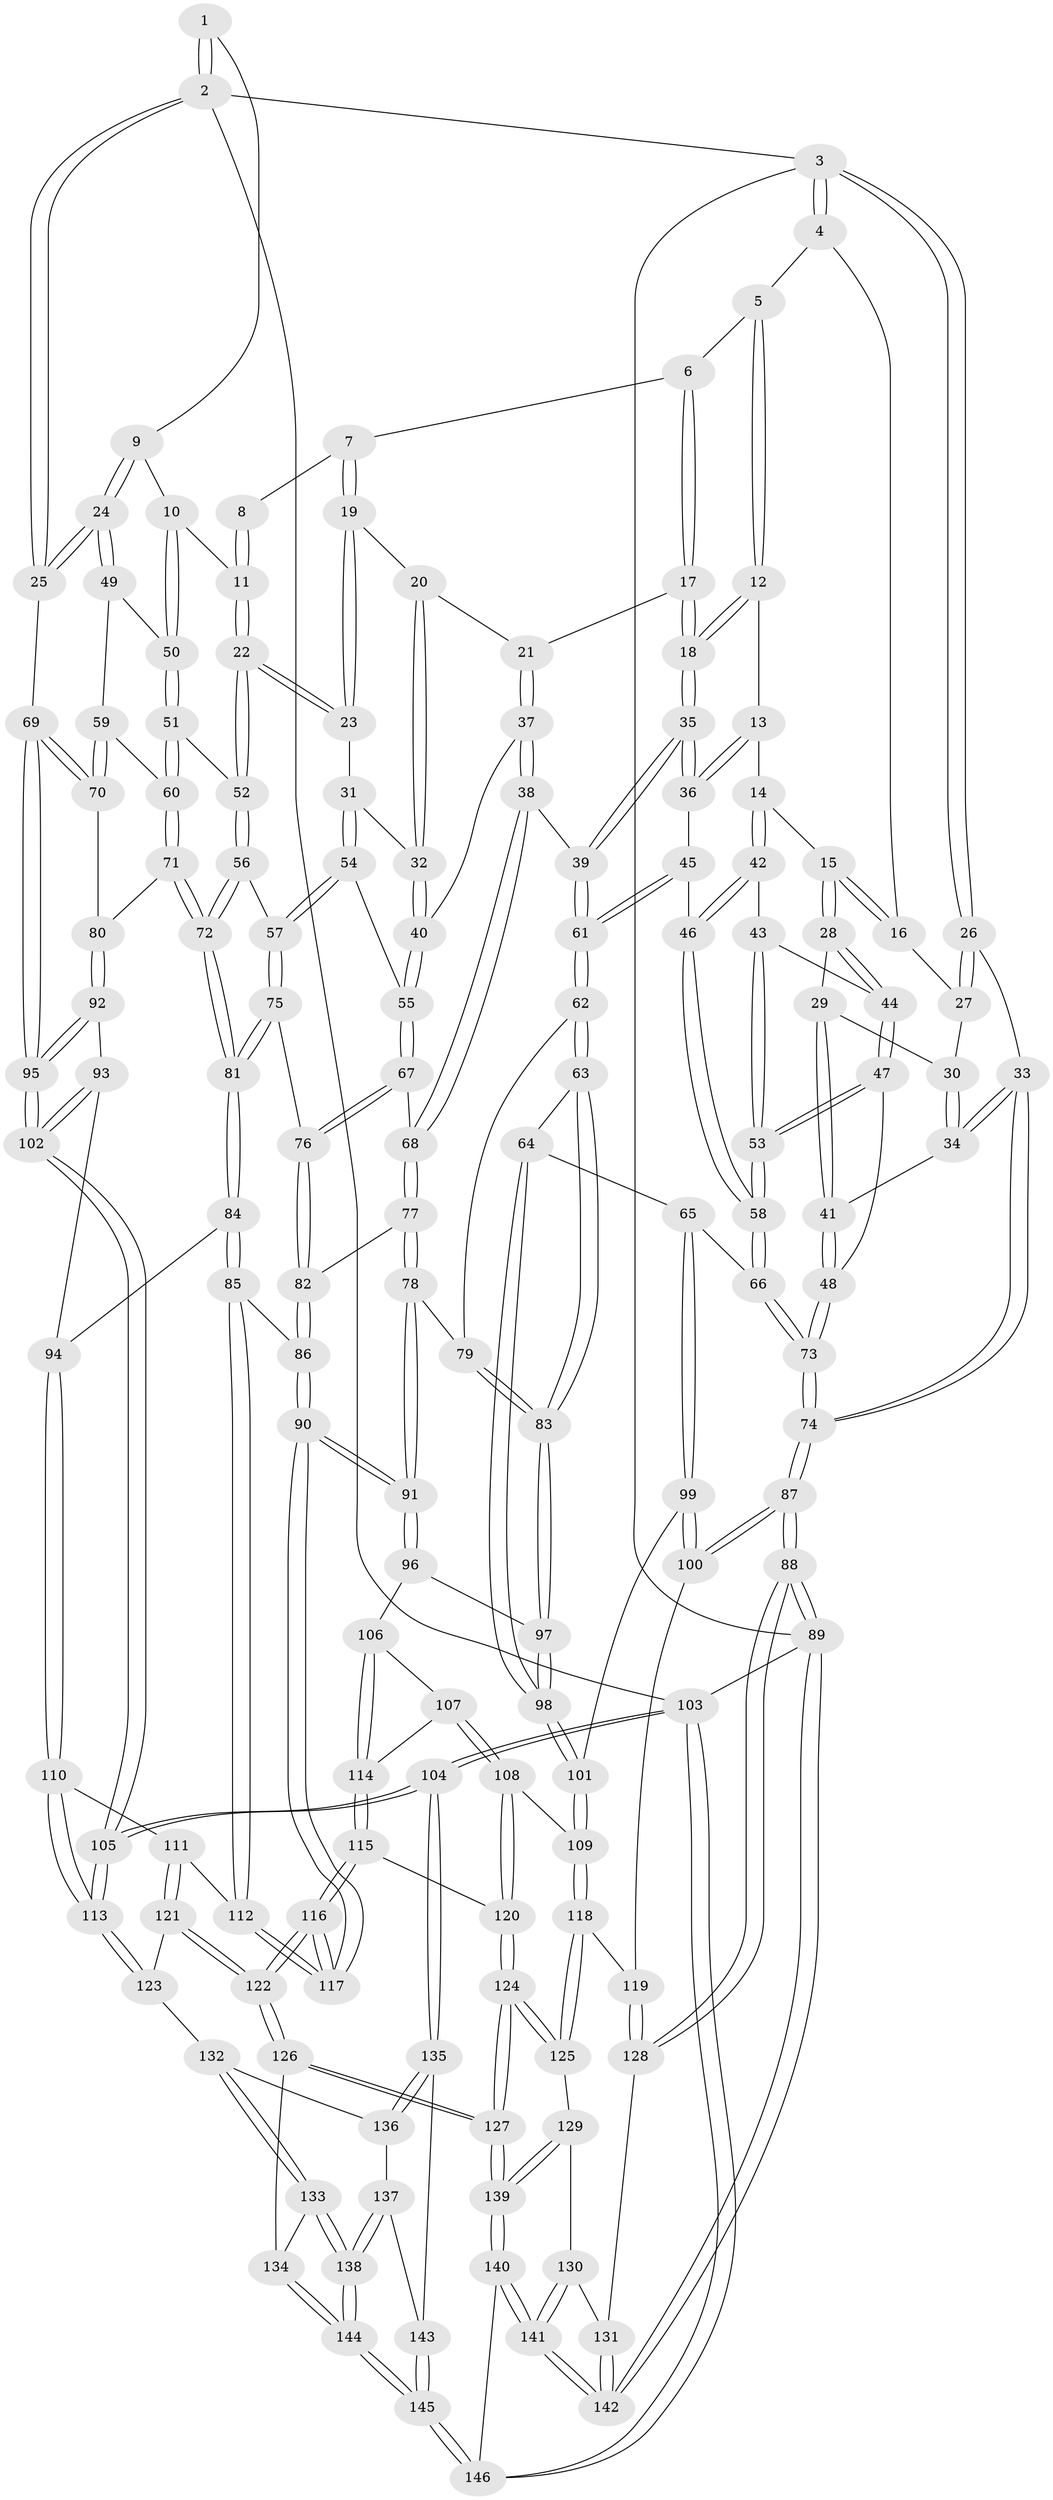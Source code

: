 // coarse degree distribution, {6: 0.14705882352941177, 8: 0.029411764705882353, 4: 0.37254901960784315, 3: 0.0392156862745098, 5: 0.4117647058823529}
// Generated by graph-tools (version 1.1) at 2025/21/03/04/25 18:21:43]
// undirected, 146 vertices, 362 edges
graph export_dot {
graph [start="1"]
  node [color=gray90,style=filled];
  1 [pos="+0.8258043403243764+0"];
  2 [pos="+1+0"];
  3 [pos="+0+0"];
  4 [pos="+0.28493757579099577+0"];
  5 [pos="+0.32675667913800693+0"];
  6 [pos="+0.45529425264233603+0"];
  7 [pos="+0.5730384938004134+0"];
  8 [pos="+0.6802698882503979+0"];
  9 [pos="+0.8866366150480641+0.0434353557974465"];
  10 [pos="+0.8249583839806287+0.14673390572581393"];
  11 [pos="+0.7538863619316925+0.15209724431110386"];
  12 [pos="+0.34611345570199+0.1127461939588924"];
  13 [pos="+0.3255891848277399+0.13080302863549673"];
  14 [pos="+0.2574520044943816+0.16285140717918062"];
  15 [pos="+0.2108961414529561+0.13672977268673936"];
  16 [pos="+0.1722949290387574+0.06234309812718191"];
  17 [pos="+0.4503814168261675+0.15562283927100984"];
  18 [pos="+0.4160535431276551+0.15910255455582278"];
  19 [pos="+0.5650210311373189+0.05080412433871063"];
  20 [pos="+0.5027927295867506+0.13726259985784853"];
  21 [pos="+0.4650579118009317+0.15595751975345923"];
  22 [pos="+0.7337535228294829+0.17332463658955513"];
  23 [pos="+0.6613506846204217+0.18215984121972054"];
  24 [pos="+1+0.1792542475103507"];
  25 [pos="+1+0.19639034555225235"];
  26 [pos="+0+0"];
  27 [pos="+0.09003988029418072+0.10651746953800126"];
  28 [pos="+0.14412167344666138+0.18731891103888434"];
  29 [pos="+0.13285886974630098+0.18498964295975404"];
  30 [pos="+0.08986537677551312+0.14418485661920222"];
  31 [pos="+0.6523681815585738+0.19167524669542124"];
  32 [pos="+0.5652637846311501+0.20211390415515473"];
  33 [pos="+0+0.20716213962102686"];
  34 [pos="+0.008282215485636044+0.2203033221228359"];
  35 [pos="+0.39987406162084366+0.2568402159902112"];
  36 [pos="+0.3302665836813108+0.23045979585958665"];
  37 [pos="+0.5073369885765421+0.26182633894815976"];
  38 [pos="+0.47052994519345914+0.29189475473336973"];
  39 [pos="+0.4102391240160899+0.30170058340564854"];
  40 [pos="+0.5265297352494377+0.2608807636810012"];
  41 [pos="+0.08066055136526278+0.2752935953913782"];
  42 [pos="+0.24447727824362075+0.22120422043271193"];
  43 [pos="+0.19370933951508942+0.22956705507956676"];
  44 [pos="+0.15639972250684472+0.20357684325928893"];
  45 [pos="+0.28614871638761347+0.26314357251080295"];
  46 [pos="+0.2619380119029409+0.25574961032828836"];
  47 [pos="+0.12519194104011883+0.3008030501112962"];
  48 [pos="+0.08110929901901985+0.27606031063277664"];
  49 [pos="+0.9346173510044072+0.20390656116938438"];
  50 [pos="+0.8976861287584769+0.20080160165217678"];
  51 [pos="+0.844655891345976+0.28126065139522155"];
  52 [pos="+0.7604342489964248+0.26949360519536636"];
  53 [pos="+0.14588890242406177+0.31771843038472686"];
  54 [pos="+0.6212683134376322+0.3070618611982431"];
  55 [pos="+0.6002499671791939+0.31243682140139156"];
  56 [pos="+0.7594757294899032+0.2719739600281283"];
  57 [pos="+0.6842234967692055+0.34895375772458503"];
  58 [pos="+0.18206732245852442+0.3798466508237844"];
  59 [pos="+0.912605527093288+0.29940517478623574"];
  60 [pos="+0.8670913970505909+0.334029890517717"];
  61 [pos="+0.3712417174993508+0.35918420480161933"];
  62 [pos="+0.37111195788994356+0.35982126592201386"];
  63 [pos="+0.26791937770653385+0.431241378504889"];
  64 [pos="+0.250907461597357+0.4352740675815166"];
  65 [pos="+0.21790616657643075+0.43817326217928854"];
  66 [pos="+0.18696662805041667+0.4123560496681073"];
  67 [pos="+0.5423824461953982+0.38901383729121225"];
  68 [pos="+0.5420245915167441+0.38925392489870664"];
  69 [pos="+1+0.324040105204836"];
  70 [pos="+1+0.3551585755437458"];
  71 [pos="+0.8664604035933166+0.41016968582493696"];
  72 [pos="+0.8262430065904638+0.4206104926632144"];
  73 [pos="+0+0.4572171117987023"];
  74 [pos="+0+0.5021379208923592"];
  75 [pos="+0.7026504580663844+0.4132886885517913"];
  76 [pos="+0.6775629778947143+0.4244997494754218"];
  77 [pos="+0.5239237719838091+0.4193432467476394"];
  78 [pos="+0.5003034754133548+0.4417778100391204"];
  79 [pos="+0.4451228347923029+0.4234090026919889"];
  80 [pos="+0.8684968628463708+0.4108053712219455"];
  81 [pos="+0.7696147626064014+0.45352363078140334"];
  82 [pos="+0.6332613348548798+0.4657013467134161"];
  83 [pos="+0.3798821303663986+0.5195553582460058"];
  84 [pos="+0.7626861152105658+0.5265338181157051"];
  85 [pos="+0.7502138619449157+0.5478028039563999"];
  86 [pos="+0.6200250988857142+0.5024721130166129"];
  87 [pos="+0+0.5813431725347893"];
  88 [pos="+0+0.6990351888396555"];
  89 [pos="+0+1"];
  90 [pos="+0.5489809512416458+0.5749627401560615"];
  91 [pos="+0.5191855989249571+0.5439639319340835"];
  92 [pos="+0.9134636883211974+0.4846332868919105"];
  93 [pos="+0.9126310984796872+0.5278929716463475"];
  94 [pos="+0.8868544007957593+0.5698730390117046"];
  95 [pos="+1+0.4932278008853295"];
  96 [pos="+0.40980528205334776+0.5563302615931415"];
  97 [pos="+0.39031878445367674+0.5495935459348036"];
  98 [pos="+0.3387720138961214+0.5889252262046654"];
  99 [pos="+0.19634495356741666+0.5592827992254175"];
  100 [pos="+0.11925225406905836+0.6329222326733269"];
  101 [pos="+0.31092839108316617+0.6302004780104351"];
  102 [pos="+1+0.6431560289010664"];
  103 [pos="+1+1"];
  104 [pos="+1+0.8803867851318476"];
  105 [pos="+1+0.8314629306098961"];
  106 [pos="+0.4159858605747366+0.6153276584340613"];
  107 [pos="+0.39364750228885764+0.6374146118090437"];
  108 [pos="+0.3285042784731528+0.6882686469147147"];
  109 [pos="+0.3250612355203619+0.6873273776536314"];
  110 [pos="+0.9116062268086903+0.6665074774689993"];
  111 [pos="+0.8171415055809996+0.6796893065266038"];
  112 [pos="+0.7474884724263019+0.5558353949906747"];
  113 [pos="+1+0.8064262997165205"];
  114 [pos="+0.48559208151127636+0.6669895705526718"];
  115 [pos="+0.5038023280706497+0.6794617233776848"];
  116 [pos="+0.5826696562951846+0.6761790685560398"];
  117 [pos="+0.5830742041691075+0.6733710990344989"];
  118 [pos="+0.3055501658407335+0.7036132684870792"];
  119 [pos="+0.1590766173624903+0.711808153611483"];
  120 [pos="+0.3814952258722378+0.7164243607408562"];
  121 [pos="+0.7687953988545281+0.7352167176831911"];
  122 [pos="+0.5937009116946956+0.7067648379040911"];
  123 [pos="+0.7826440824584294+0.775508976048104"];
  124 [pos="+0.4235630182929032+0.8748773338214885"];
  125 [pos="+0.2878205806291356+0.7918119183417947"];
  126 [pos="+0.5763921662513788+0.7987757951841817"];
  127 [pos="+0.4323375277950835+0.88883290398899"];
  128 [pos="+0.14694181600343836+0.7941809034293369"];
  129 [pos="+0.24826523784025592+0.8229691074298086"];
  130 [pos="+0.21259875507185508+0.823238332094457"];
  131 [pos="+0.14995064584440204+0.806750186445141"];
  132 [pos="+0.7825091387582124+0.7895027165078752"];
  133 [pos="+0.7386297570144473+0.8449648655922485"];
  134 [pos="+0.6070162641956752+0.8351963683528573"];
  135 [pos="+1+0.880850925166279"];
  136 [pos="+0.8207601561289497+0.8371415575332117"];
  137 [pos="+0.8066242220417394+0.8874595311935964"];
  138 [pos="+0.7552475479277748+0.9133470656481861"];
  139 [pos="+0.3794911685101806+1"];
  140 [pos="+0.364338548797068+1"];
  141 [pos="+0.27698701057682956+1"];
  142 [pos="+0+1"];
  143 [pos="+0.8539174613485643+0.9155052003668435"];
  144 [pos="+0.6935801383344633+1"];
  145 [pos="+0.6944665014633428+1"];
  146 [pos="+0.6883174742162844+1"];
  1 -- 2;
  1 -- 2;
  1 -- 9;
  2 -- 3;
  2 -- 25;
  2 -- 25;
  2 -- 103;
  3 -- 4;
  3 -- 4;
  3 -- 26;
  3 -- 26;
  3 -- 89;
  4 -- 5;
  4 -- 16;
  5 -- 6;
  5 -- 12;
  5 -- 12;
  6 -- 7;
  6 -- 17;
  6 -- 17;
  7 -- 8;
  7 -- 19;
  7 -- 19;
  8 -- 11;
  8 -- 11;
  9 -- 10;
  9 -- 24;
  9 -- 24;
  10 -- 11;
  10 -- 50;
  10 -- 50;
  11 -- 22;
  11 -- 22;
  12 -- 13;
  12 -- 18;
  12 -- 18;
  13 -- 14;
  13 -- 36;
  13 -- 36;
  14 -- 15;
  14 -- 42;
  14 -- 42;
  15 -- 16;
  15 -- 16;
  15 -- 28;
  15 -- 28;
  16 -- 27;
  17 -- 18;
  17 -- 18;
  17 -- 21;
  18 -- 35;
  18 -- 35;
  19 -- 20;
  19 -- 23;
  19 -- 23;
  20 -- 21;
  20 -- 32;
  20 -- 32;
  21 -- 37;
  21 -- 37;
  22 -- 23;
  22 -- 23;
  22 -- 52;
  22 -- 52;
  23 -- 31;
  24 -- 25;
  24 -- 25;
  24 -- 49;
  24 -- 49;
  25 -- 69;
  26 -- 27;
  26 -- 27;
  26 -- 33;
  27 -- 30;
  28 -- 29;
  28 -- 44;
  28 -- 44;
  29 -- 30;
  29 -- 41;
  29 -- 41;
  30 -- 34;
  30 -- 34;
  31 -- 32;
  31 -- 54;
  31 -- 54;
  32 -- 40;
  32 -- 40;
  33 -- 34;
  33 -- 34;
  33 -- 74;
  33 -- 74;
  34 -- 41;
  35 -- 36;
  35 -- 36;
  35 -- 39;
  35 -- 39;
  36 -- 45;
  37 -- 38;
  37 -- 38;
  37 -- 40;
  38 -- 39;
  38 -- 68;
  38 -- 68;
  39 -- 61;
  39 -- 61;
  40 -- 55;
  40 -- 55;
  41 -- 48;
  41 -- 48;
  42 -- 43;
  42 -- 46;
  42 -- 46;
  43 -- 44;
  43 -- 53;
  43 -- 53;
  44 -- 47;
  44 -- 47;
  45 -- 46;
  45 -- 61;
  45 -- 61;
  46 -- 58;
  46 -- 58;
  47 -- 48;
  47 -- 53;
  47 -- 53;
  48 -- 73;
  48 -- 73;
  49 -- 50;
  49 -- 59;
  50 -- 51;
  50 -- 51;
  51 -- 52;
  51 -- 60;
  51 -- 60;
  52 -- 56;
  52 -- 56;
  53 -- 58;
  53 -- 58;
  54 -- 55;
  54 -- 57;
  54 -- 57;
  55 -- 67;
  55 -- 67;
  56 -- 57;
  56 -- 72;
  56 -- 72;
  57 -- 75;
  57 -- 75;
  58 -- 66;
  58 -- 66;
  59 -- 60;
  59 -- 70;
  59 -- 70;
  60 -- 71;
  60 -- 71;
  61 -- 62;
  61 -- 62;
  62 -- 63;
  62 -- 63;
  62 -- 79;
  63 -- 64;
  63 -- 83;
  63 -- 83;
  64 -- 65;
  64 -- 98;
  64 -- 98;
  65 -- 66;
  65 -- 99;
  65 -- 99;
  66 -- 73;
  66 -- 73;
  67 -- 68;
  67 -- 76;
  67 -- 76;
  68 -- 77;
  68 -- 77;
  69 -- 70;
  69 -- 70;
  69 -- 95;
  69 -- 95;
  70 -- 80;
  71 -- 72;
  71 -- 72;
  71 -- 80;
  72 -- 81;
  72 -- 81;
  73 -- 74;
  73 -- 74;
  74 -- 87;
  74 -- 87;
  75 -- 76;
  75 -- 81;
  75 -- 81;
  76 -- 82;
  76 -- 82;
  77 -- 78;
  77 -- 78;
  77 -- 82;
  78 -- 79;
  78 -- 91;
  78 -- 91;
  79 -- 83;
  79 -- 83;
  80 -- 92;
  80 -- 92;
  81 -- 84;
  81 -- 84;
  82 -- 86;
  82 -- 86;
  83 -- 97;
  83 -- 97;
  84 -- 85;
  84 -- 85;
  84 -- 94;
  85 -- 86;
  85 -- 112;
  85 -- 112;
  86 -- 90;
  86 -- 90;
  87 -- 88;
  87 -- 88;
  87 -- 100;
  87 -- 100;
  88 -- 89;
  88 -- 89;
  88 -- 128;
  88 -- 128;
  89 -- 142;
  89 -- 142;
  89 -- 103;
  90 -- 91;
  90 -- 91;
  90 -- 117;
  90 -- 117;
  91 -- 96;
  91 -- 96;
  92 -- 93;
  92 -- 95;
  92 -- 95;
  93 -- 94;
  93 -- 102;
  93 -- 102;
  94 -- 110;
  94 -- 110;
  95 -- 102;
  95 -- 102;
  96 -- 97;
  96 -- 106;
  97 -- 98;
  97 -- 98;
  98 -- 101;
  98 -- 101;
  99 -- 100;
  99 -- 100;
  99 -- 101;
  100 -- 119;
  101 -- 109;
  101 -- 109;
  102 -- 105;
  102 -- 105;
  103 -- 104;
  103 -- 104;
  103 -- 146;
  103 -- 146;
  104 -- 105;
  104 -- 105;
  104 -- 135;
  104 -- 135;
  105 -- 113;
  105 -- 113;
  106 -- 107;
  106 -- 114;
  106 -- 114;
  107 -- 108;
  107 -- 108;
  107 -- 114;
  108 -- 109;
  108 -- 120;
  108 -- 120;
  109 -- 118;
  109 -- 118;
  110 -- 111;
  110 -- 113;
  110 -- 113;
  111 -- 112;
  111 -- 121;
  111 -- 121;
  112 -- 117;
  112 -- 117;
  113 -- 123;
  113 -- 123;
  114 -- 115;
  114 -- 115;
  115 -- 116;
  115 -- 116;
  115 -- 120;
  116 -- 117;
  116 -- 117;
  116 -- 122;
  116 -- 122;
  118 -- 119;
  118 -- 125;
  118 -- 125;
  119 -- 128;
  119 -- 128;
  120 -- 124;
  120 -- 124;
  121 -- 122;
  121 -- 122;
  121 -- 123;
  122 -- 126;
  122 -- 126;
  123 -- 132;
  124 -- 125;
  124 -- 125;
  124 -- 127;
  124 -- 127;
  125 -- 129;
  126 -- 127;
  126 -- 127;
  126 -- 134;
  127 -- 139;
  127 -- 139;
  128 -- 131;
  129 -- 130;
  129 -- 139;
  129 -- 139;
  130 -- 131;
  130 -- 141;
  130 -- 141;
  131 -- 142;
  131 -- 142;
  132 -- 133;
  132 -- 133;
  132 -- 136;
  133 -- 134;
  133 -- 138;
  133 -- 138;
  134 -- 144;
  134 -- 144;
  135 -- 136;
  135 -- 136;
  135 -- 143;
  136 -- 137;
  137 -- 138;
  137 -- 138;
  137 -- 143;
  138 -- 144;
  138 -- 144;
  139 -- 140;
  139 -- 140;
  140 -- 141;
  140 -- 141;
  140 -- 146;
  141 -- 142;
  141 -- 142;
  143 -- 145;
  143 -- 145;
  144 -- 145;
  144 -- 145;
  145 -- 146;
  145 -- 146;
}
